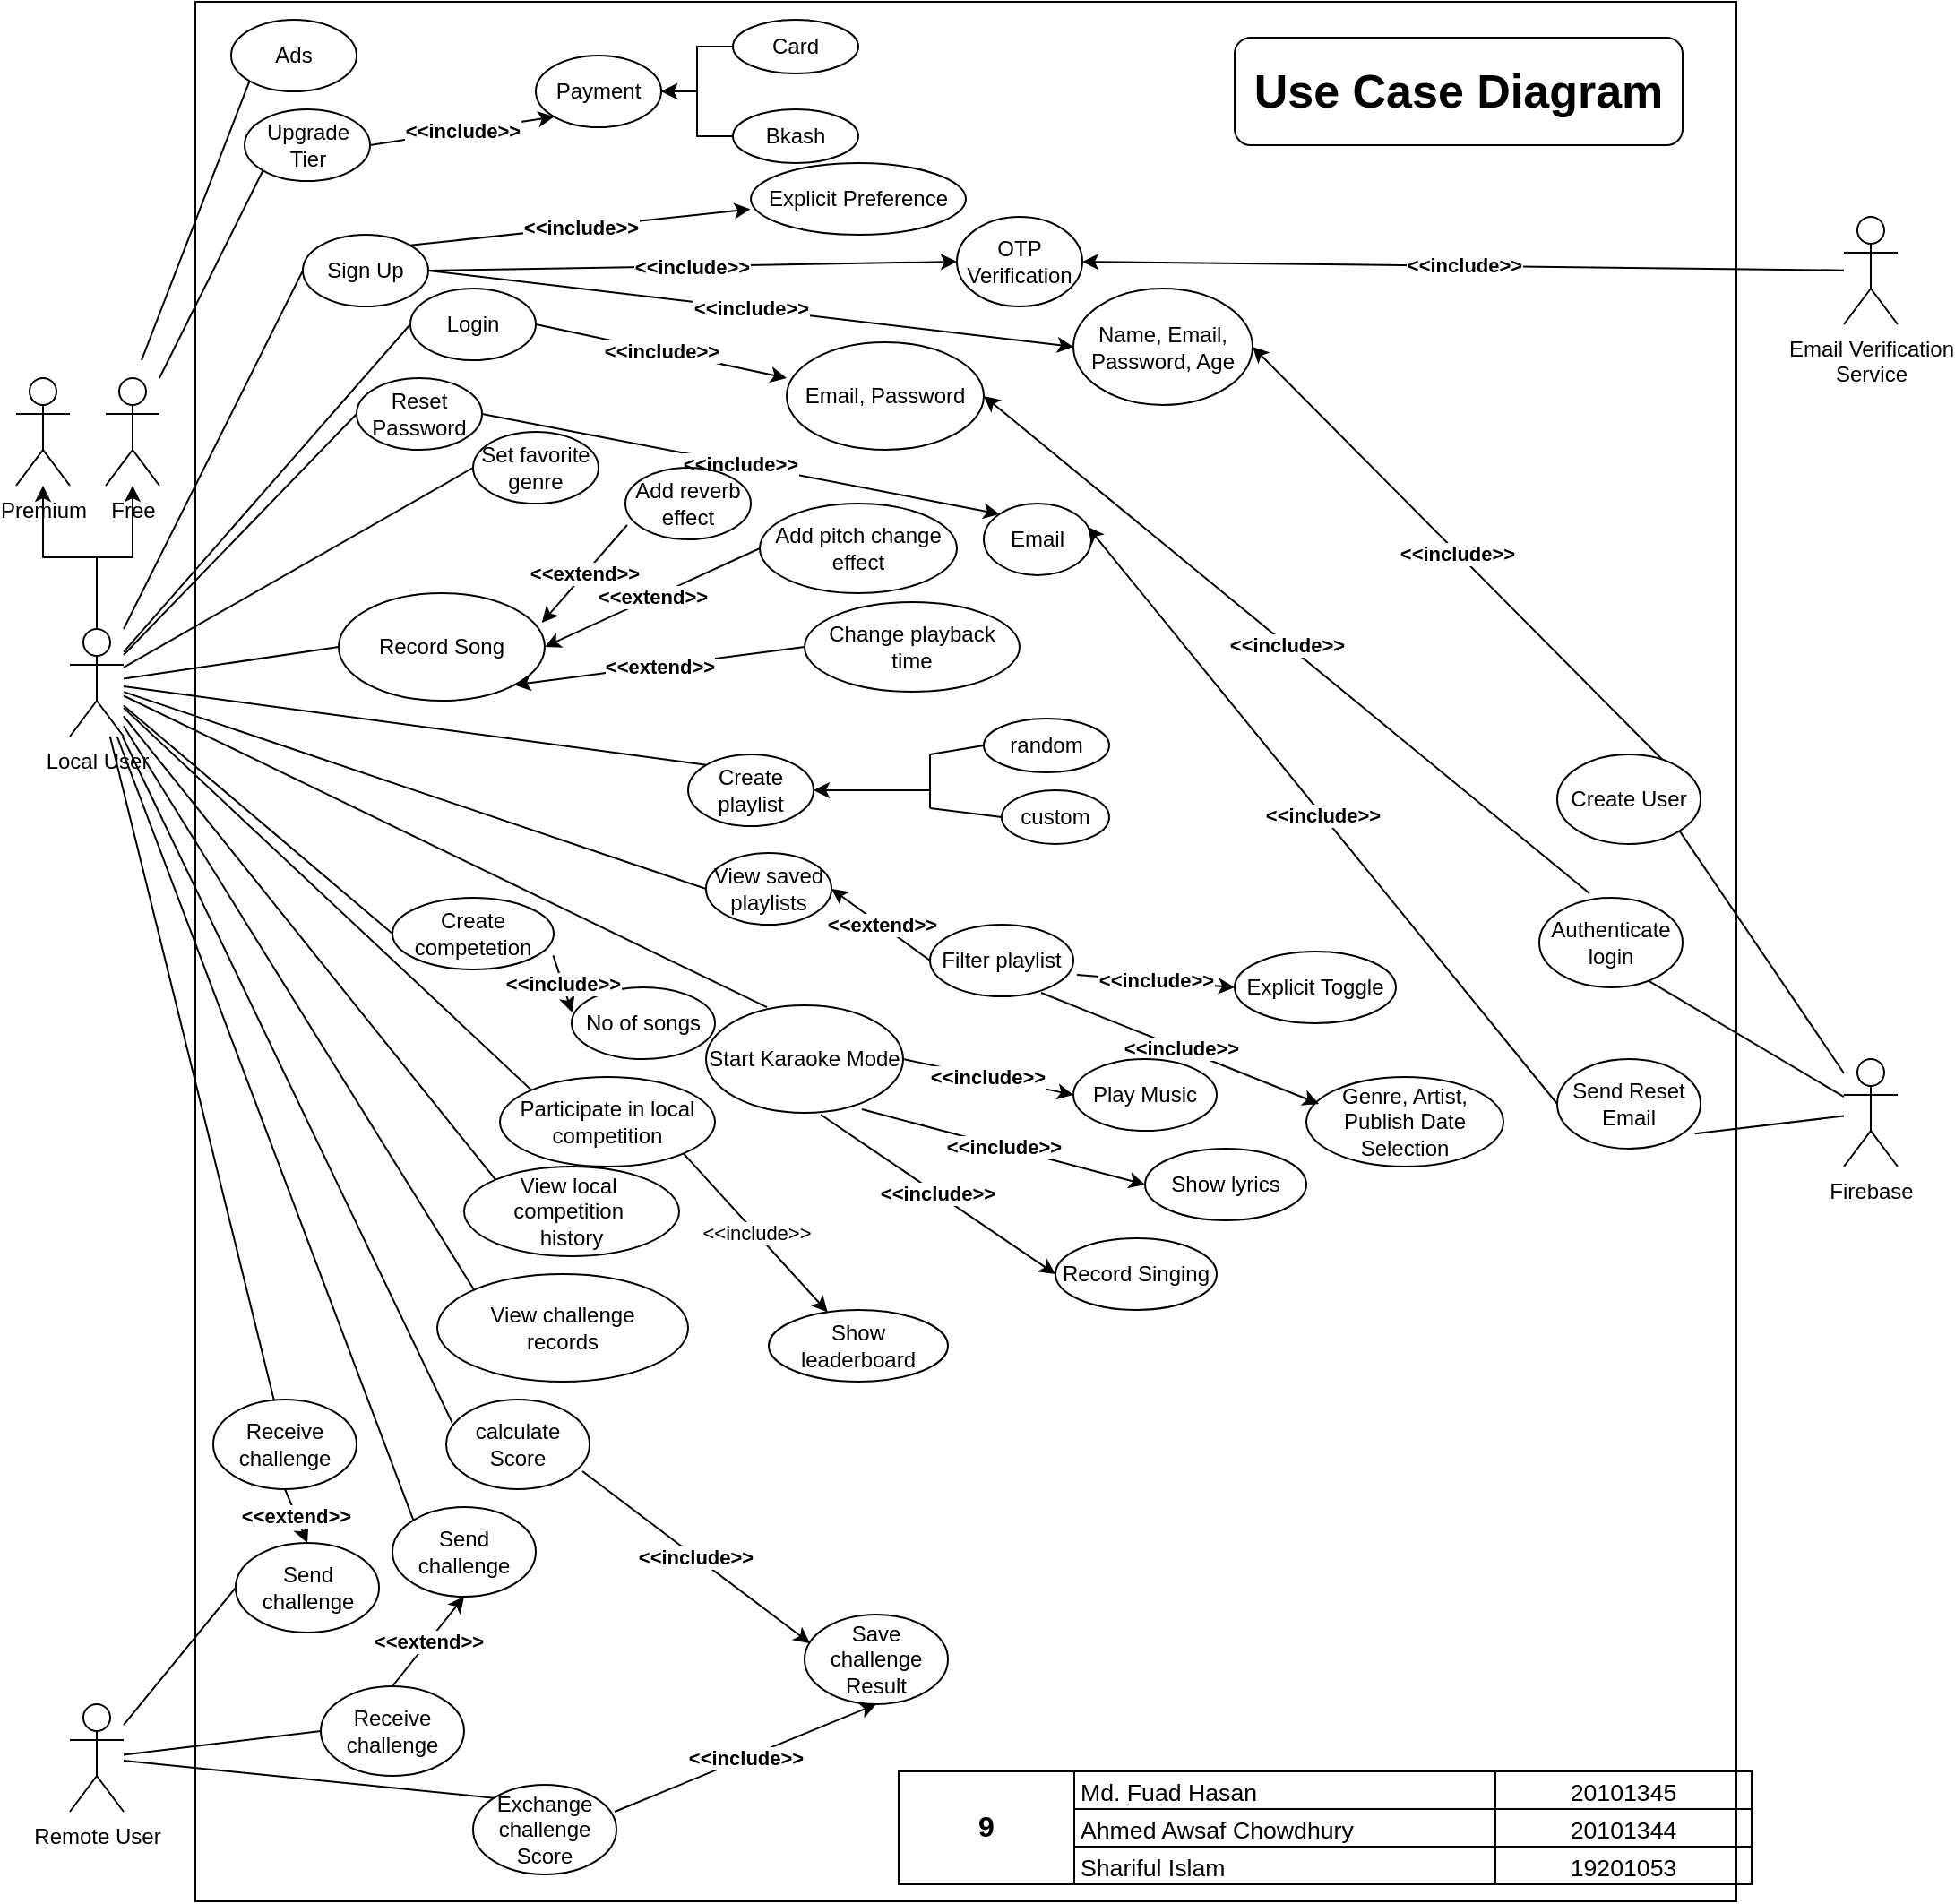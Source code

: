 <mxfile version="17.4.6" type="github">
  <diagram id="2ZfzH0S7zcMxqfZ5n5ro" name="Page-1">
    <mxGraphModel dx="946" dy="646" grid="1" gridSize="10" guides="1" tooltips="1" connect="1" arrows="1" fold="1" page="1" pageScale="1" pageWidth="1100" pageHeight="1100" math="0" shadow="0">
      <root>
        <mxCell id="0" />
        <mxCell id="1" parent="0" />
        <mxCell id="YbTaxgyRkn1RMPvg63sF-40" value="" style="rounded=0;whiteSpace=wrap;html=1;fillColor=none;" parent="1" vertex="1">
          <mxGeometry x="110" y="40" width="860" height="1060" as="geometry" />
        </mxCell>
        <mxCell id="YbTaxgyRkn1RMPvg63sF-171" value="" style="edgeStyle=orthogonalEdgeStyle;rounded=0;orthogonalLoop=1;jettySize=auto;html=1;fontSize=20;endArrow=classic;endFill=1;" parent="1" source="YbTaxgyRkn1RMPvg63sF-2" target="YbTaxgyRkn1RMPvg63sF-170" edge="1">
          <mxGeometry relative="1" as="geometry" />
        </mxCell>
        <mxCell id="YbTaxgyRkn1RMPvg63sF-174" value="" style="edgeStyle=orthogonalEdgeStyle;rounded=0;orthogonalLoop=1;jettySize=auto;html=1;fontSize=20;endArrow=classic;endFill=1;" parent="1" source="YbTaxgyRkn1RMPvg63sF-2" target="YbTaxgyRkn1RMPvg63sF-173" edge="1">
          <mxGeometry relative="1" as="geometry" />
        </mxCell>
        <mxCell id="YbTaxgyRkn1RMPvg63sF-2" value="Local User" style="shape=umlActor;verticalLabelPosition=bottom;verticalAlign=top;html=1;outlineConnect=0;fillColor=none;" parent="1" vertex="1">
          <mxGeometry x="40" y="390" width="30" height="60" as="geometry" />
        </mxCell>
        <mxCell id="YbTaxgyRkn1RMPvg63sF-6" value="Reset Password" style="ellipse;whiteSpace=wrap;html=1;fillColor=none;" parent="1" vertex="1">
          <mxGeometry x="200" y="250" width="70" height="40" as="geometry" />
        </mxCell>
        <mxCell id="YbTaxgyRkn1RMPvg63sF-7" value="Login" style="ellipse;whiteSpace=wrap;html=1;fillColor=none;" parent="1" vertex="1">
          <mxGeometry x="230" y="200" width="70" height="40" as="geometry" />
        </mxCell>
        <mxCell id="YbTaxgyRkn1RMPvg63sF-8" value="Sign Up" style="ellipse;whiteSpace=wrap;html=1;fillColor=none;" parent="1" vertex="1">
          <mxGeometry x="170" y="170" width="70" height="40" as="geometry" />
        </mxCell>
        <mxCell id="YbTaxgyRkn1RMPvg63sF-9" value="Name, Email, Password, Age" style="ellipse;whiteSpace=wrap;html=1;fillColor=none;" parent="1" vertex="1">
          <mxGeometry x="600" y="200" width="100" height="65" as="geometry" />
        </mxCell>
        <mxCell id="YbTaxgyRkn1RMPvg63sF-10" value="Email, Password" style="ellipse;whiteSpace=wrap;html=1;fillColor=none;" parent="1" vertex="1">
          <mxGeometry x="440" y="230" width="110" height="60" as="geometry" />
        </mxCell>
        <object label="&amp;lt;&amp;lt;include&amp;gt;&amp;gt;" id="YbTaxgyRkn1RMPvg63sF-28">
          <mxCell style="endArrow=classic;html=1;rounded=0;exitX=1;exitY=0.5;exitDx=0;exitDy=0;entryX=0;entryY=0.5;entryDx=0;entryDy=0;fontStyle=1" parent="1" source="YbTaxgyRkn1RMPvg63sF-8" target="YbTaxgyRkn1RMPvg63sF-9" edge="1">
            <mxGeometry width="50" height="50" relative="1" as="geometry">
              <mxPoint x="340" y="340" as="sourcePoint" />
              <mxPoint x="390" y="290" as="targetPoint" />
            </mxGeometry>
          </mxCell>
        </object>
        <mxCell id="YbTaxgyRkn1RMPvg63sF-37" value="&amp;lt;&amp;lt;include&amp;gt;&amp;gt;" style="endArrow=classic;html=1;rounded=0;exitX=1;exitY=0.5;exitDx=0;exitDy=0;fontStyle=1;entryX=0;entryY=0.333;entryDx=0;entryDy=0;entryPerimeter=0;" parent="1" source="YbTaxgyRkn1RMPvg63sF-7" target="YbTaxgyRkn1RMPvg63sF-10" edge="1">
          <mxGeometry width="50" height="50" relative="1" as="geometry">
            <mxPoint x="260" y="280" as="sourcePoint" />
            <mxPoint x="430" y="330" as="targetPoint" />
          </mxGeometry>
        </mxCell>
        <mxCell id="YbTaxgyRkn1RMPvg63sF-38" value="&amp;lt;&amp;lt;include&amp;gt;&amp;gt;" style="endArrow=classic;html=1;rounded=0;exitX=1;exitY=0.5;exitDx=0;exitDy=0;entryX=0;entryY=0;entryDx=0;entryDy=0;fontStyle=1" parent="1" source="YbTaxgyRkn1RMPvg63sF-6" target="YbTaxgyRkn1RMPvg63sF-58" edge="1">
          <mxGeometry width="50" height="50" relative="1" as="geometry">
            <mxPoint x="270" y="290" as="sourcePoint" />
            <mxPoint x="470" y="364" as="targetPoint" />
          </mxGeometry>
        </mxCell>
        <mxCell id="YbTaxgyRkn1RMPvg63sF-41" value="Explicit Preference" style="ellipse;whiteSpace=wrap;html=1;fillColor=none;" parent="1" vertex="1">
          <mxGeometry x="420" y="130" width="120" height="40" as="geometry" />
        </mxCell>
        <object label="&amp;lt;&amp;lt;include&amp;gt;&amp;gt;" id="YbTaxgyRkn1RMPvg63sF-42">
          <mxCell style="endArrow=classic;html=1;rounded=0;exitX=1;exitY=0;exitDx=0;exitDy=0;entryX=-0.002;entryY=0.644;entryDx=0;entryDy=0;fontStyle=1;entryPerimeter=0;" parent="1" source="YbTaxgyRkn1RMPvg63sF-8" target="YbTaxgyRkn1RMPvg63sF-41" edge="1">
            <mxGeometry width="50" height="50" relative="1" as="geometry">
              <mxPoint x="260.0" y="280.0" as="sourcePoint" />
              <mxPoint x="470.0" y="280.0" as="targetPoint" />
            </mxGeometry>
          </mxCell>
        </object>
        <mxCell id="YbTaxgyRkn1RMPvg63sF-43" value="Set favorite genre" style="ellipse;whiteSpace=wrap;html=1;fillColor=none;" parent="1" vertex="1">
          <mxGeometry x="265" y="280" width="70" height="40" as="geometry" />
        </mxCell>
        <mxCell id="YbTaxgyRkn1RMPvg63sF-46" value="" style="endArrow=none;html=1;rounded=0;entryX=0;entryY=0.5;entryDx=0;entryDy=0;" parent="1" source="YbTaxgyRkn1RMPvg63sF-2" target="YbTaxgyRkn1RMPvg63sF-43" edge="1">
          <mxGeometry width="50" height="50" relative="1" as="geometry">
            <mxPoint x="380" y="660" as="sourcePoint" />
            <mxPoint x="430" y="610" as="targetPoint" />
          </mxGeometry>
        </mxCell>
        <mxCell id="YbTaxgyRkn1RMPvg63sF-47" value="" style="endArrow=none;html=1;rounded=0;entryX=0;entryY=0.5;entryDx=0;entryDy=0;" parent="1" source="YbTaxgyRkn1RMPvg63sF-2" target="YbTaxgyRkn1RMPvg63sF-6" edge="1">
          <mxGeometry width="50" height="50" relative="1" as="geometry">
            <mxPoint x="110" y="348.947" as="sourcePoint" />
            <mxPoint x="190.0" y="450.0" as="targetPoint" />
          </mxGeometry>
        </mxCell>
        <mxCell id="YbTaxgyRkn1RMPvg63sF-48" value="" style="endArrow=none;html=1;rounded=0;entryX=0;entryY=0.5;entryDx=0;entryDy=0;" parent="1" source="YbTaxgyRkn1RMPvg63sF-2" target="YbTaxgyRkn1RMPvg63sF-8" edge="1">
          <mxGeometry width="50" height="50" relative="1" as="geometry">
            <mxPoint x="120" y="358.947" as="sourcePoint" />
            <mxPoint x="200.0" y="460.0" as="targetPoint" />
          </mxGeometry>
        </mxCell>
        <mxCell id="YbTaxgyRkn1RMPvg63sF-49" value="" style="endArrow=none;html=1;rounded=0;entryX=0;entryY=0.5;entryDx=0;entryDy=0;" parent="1" source="YbTaxgyRkn1RMPvg63sF-2" target="YbTaxgyRkn1RMPvg63sF-7" edge="1">
          <mxGeometry width="50" height="50" relative="1" as="geometry">
            <mxPoint x="130" y="368.947" as="sourcePoint" />
            <mxPoint x="210.0" y="470.0" as="targetPoint" />
          </mxGeometry>
        </mxCell>
        <mxCell id="YbTaxgyRkn1RMPvg63sF-50" value="View saved playlists" style="ellipse;whiteSpace=wrap;html=1;fillColor=none;" parent="1" vertex="1">
          <mxGeometry x="395" y="515" width="70" height="40" as="geometry" />
        </mxCell>
        <mxCell id="YbTaxgyRkn1RMPvg63sF-51" value="View local&amp;nbsp;&lt;br&gt;competition&amp;nbsp;&lt;br&gt;history" style="ellipse;whiteSpace=wrap;html=1;fillColor=none;" parent="1" vertex="1">
          <mxGeometry x="260" y="690" width="120" height="50" as="geometry" />
        </mxCell>
        <mxCell id="YbTaxgyRkn1RMPvg63sF-52" value="" style="endArrow=none;html=1;rounded=0;entryX=0;entryY=0.5;entryDx=0;entryDy=0;" parent="1" source="YbTaxgyRkn1RMPvg63sF-2" target="YbTaxgyRkn1RMPvg63sF-50" edge="1">
          <mxGeometry width="50" height="50" relative="1" as="geometry">
            <mxPoint x="110" y="337.5" as="sourcePoint" />
            <mxPoint x="255" y="410.0" as="targetPoint" />
          </mxGeometry>
        </mxCell>
        <mxCell id="YbTaxgyRkn1RMPvg63sF-53" value="" style="endArrow=none;html=1;rounded=0;entryX=0;entryY=0;entryDx=0;entryDy=0;" parent="1" source="YbTaxgyRkn1RMPvg63sF-2" target="YbTaxgyRkn1RMPvg63sF-51" edge="1">
          <mxGeometry width="50" height="50" relative="1" as="geometry">
            <mxPoint x="120" y="347.5" as="sourcePoint" />
            <mxPoint x="265" y="420.0" as="targetPoint" />
          </mxGeometry>
        </mxCell>
        <mxCell id="YbTaxgyRkn1RMPvg63sF-54" value="Create playlist" style="ellipse;whiteSpace=wrap;html=1;fillColor=none;" parent="1" vertex="1">
          <mxGeometry x="385" y="460" width="70" height="40" as="geometry" />
        </mxCell>
        <mxCell id="YbTaxgyRkn1RMPvg63sF-55" value="" style="endArrow=none;html=1;rounded=0;entryX=0;entryY=0;entryDx=0;entryDy=0;" parent="1" source="YbTaxgyRkn1RMPvg63sF-2" target="YbTaxgyRkn1RMPvg63sF-54" edge="1">
          <mxGeometry width="50" height="50" relative="1" as="geometry">
            <mxPoint x="380" y="660" as="sourcePoint" />
            <mxPoint x="430" y="610" as="targetPoint" />
          </mxGeometry>
        </mxCell>
        <mxCell id="YbTaxgyRkn1RMPvg63sF-56" value="Create competetion" style="ellipse;whiteSpace=wrap;html=1;fillColor=none;" parent="1" vertex="1">
          <mxGeometry x="220" y="540" width="90" height="40" as="geometry" />
        </mxCell>
        <mxCell id="YbTaxgyRkn1RMPvg63sF-57" value="" style="endArrow=none;html=1;rounded=0;entryX=0;entryY=0.5;entryDx=0;entryDy=0;" parent="1" source="YbTaxgyRkn1RMPvg63sF-2" target="YbTaxgyRkn1RMPvg63sF-56" edge="1">
          <mxGeometry width="50" height="50" relative="1" as="geometry">
            <mxPoint x="109.082" y="360.0" as="sourcePoint" />
            <mxPoint x="210.0" y="575.0" as="targetPoint" />
          </mxGeometry>
        </mxCell>
        <mxCell id="YbTaxgyRkn1RMPvg63sF-58" value="Email" style="ellipse;whiteSpace=wrap;html=1;fillColor=none;" parent="1" vertex="1">
          <mxGeometry x="550" y="320" width="60" height="40" as="geometry" />
        </mxCell>
        <mxCell id="YbTaxgyRkn1RMPvg63sF-59" value="OTP Verification" style="ellipse;whiteSpace=wrap;html=1;fillColor=none;" parent="1" vertex="1">
          <mxGeometry x="535" y="160" width="70" height="50" as="geometry" />
        </mxCell>
        <object label="&amp;lt;&amp;lt;include&amp;gt;&amp;gt;" id="YbTaxgyRkn1RMPvg63sF-60">
          <mxCell style="endArrow=classic;html=1;rounded=0;exitX=1;exitY=0.5;exitDx=0;exitDy=0;entryX=0;entryY=0.5;entryDx=0;entryDy=0;fontStyle=1" parent="1" source="YbTaxgyRkn1RMPvg63sF-8" target="YbTaxgyRkn1RMPvg63sF-59" edge="1">
            <mxGeometry width="50" height="50" relative="1" as="geometry">
              <mxPoint x="210" y="250.0" as="sourcePoint" />
              <mxPoint x="360.0" y="297.5" as="targetPoint" />
            </mxGeometry>
          </mxCell>
        </object>
        <mxCell id="YbTaxgyRkn1RMPvg63sF-62" value="Email Verification&lt;br&gt;Service" style="shape=umlActor;verticalLabelPosition=bottom;verticalAlign=top;html=1;outlineConnect=0;fillColor=none;" parent="1" vertex="1">
          <mxGeometry x="1030" y="160" width="30" height="60" as="geometry" />
        </mxCell>
        <object label="&amp;lt;&amp;lt;include&amp;gt;&amp;gt;" id="YbTaxgyRkn1RMPvg63sF-65">
          <mxCell style="endArrow=classic;html=1;rounded=0;entryX=1;entryY=0.5;entryDx=0;entryDy=0;fontStyle=1" parent="1" source="YbTaxgyRkn1RMPvg63sF-62" target="YbTaxgyRkn1RMPvg63sF-59" edge="1">
            <mxGeometry width="50" height="50" relative="1" as="geometry">
              <mxPoint x="510" y="135.0" as="sourcePoint" />
              <mxPoint x="660.0" y="182.5" as="targetPoint" />
            </mxGeometry>
          </mxCell>
        </object>
        <mxCell id="YbTaxgyRkn1RMPvg63sF-70" value="Remote User" style="shape=umlActor;verticalLabelPosition=bottom;verticalAlign=top;html=1;outlineConnect=0;fillColor=none;" parent="1" vertex="1">
          <mxGeometry x="40" y="990" width="30" height="60" as="geometry" />
        </mxCell>
        <mxCell id="YbTaxgyRkn1RMPvg63sF-71" value="random" style="ellipse;whiteSpace=wrap;html=1;fillColor=none;" parent="1" vertex="1">
          <mxGeometry x="550" y="440" width="70" height="30" as="geometry" />
        </mxCell>
        <mxCell id="YbTaxgyRkn1RMPvg63sF-73" value="No of songs" style="ellipse;whiteSpace=wrap;html=1;fillColor=none;" parent="1" vertex="1">
          <mxGeometry x="320" y="590" width="80" height="40" as="geometry" />
        </mxCell>
        <mxCell id="YbTaxgyRkn1RMPvg63sF-74" value="&amp;lt;&amp;lt;include&amp;gt;&amp;gt;" style="endArrow=classic;html=1;rounded=0;exitX=0.997;exitY=0.804;exitDx=0;exitDy=0;entryX=0.003;entryY=0.35;entryDx=0;entryDy=0;fontStyle=1;exitPerimeter=0;entryPerimeter=0;" parent="1" source="YbTaxgyRkn1RMPvg63sF-56" target="YbTaxgyRkn1RMPvg63sF-73" edge="1">
          <mxGeometry width="50" height="50" relative="1" as="geometry">
            <mxPoint x="274.711" y="540.002" as="sourcePoint" />
            <mxPoint x="375.28" y="565.68" as="targetPoint" />
          </mxGeometry>
        </mxCell>
        <mxCell id="YbTaxgyRkn1RMPvg63sF-75" value="Filter playlist" style="ellipse;whiteSpace=wrap;html=1;fillColor=none;" parent="1" vertex="1">
          <mxGeometry x="520" y="555" width="80" height="40" as="geometry" />
        </mxCell>
        <mxCell id="YbTaxgyRkn1RMPvg63sF-76" value="&amp;lt;&amp;lt;extend&amp;gt;&amp;gt;" style="endArrow=classic;html=1;rounded=0;exitX=0;exitY=0.5;exitDx=0;exitDy=0;entryX=1;entryY=0.5;entryDx=0;entryDy=0;fontStyle=1" parent="1" source="YbTaxgyRkn1RMPvg63sF-75" target="YbTaxgyRkn1RMPvg63sF-50" edge="1">
          <mxGeometry width="50" height="50" relative="1" as="geometry">
            <mxPoint x="390.001" y="444.322" as="sourcePoint" />
            <mxPoint x="490.57" y="470.0" as="targetPoint" />
          </mxGeometry>
        </mxCell>
        <mxCell id="YbTaxgyRkn1RMPvg63sF-77" value="Send challenge" style="ellipse;whiteSpace=wrap;html=1;fillColor=none;" parent="1" vertex="1">
          <mxGeometry x="132.5" y="900" width="80" height="50" as="geometry" />
        </mxCell>
        <mxCell id="YbTaxgyRkn1RMPvg63sF-78" value="Receive challenge" style="ellipse;whiteSpace=wrap;html=1;fillColor=none;" parent="1" vertex="1">
          <mxGeometry x="180" y="980" width="80" height="50" as="geometry" />
        </mxCell>
        <mxCell id="YbTaxgyRkn1RMPvg63sF-79" value="Receive challenge" style="ellipse;whiteSpace=wrap;html=1;fillColor=none;" parent="1" vertex="1">
          <mxGeometry x="120" y="820" width="80" height="50" as="geometry" />
        </mxCell>
        <mxCell id="YbTaxgyRkn1RMPvg63sF-80" value="Send challenge" style="ellipse;whiteSpace=wrap;html=1;fillColor=none;" parent="1" vertex="1">
          <mxGeometry x="220" y="880" width="80" height="50" as="geometry" />
        </mxCell>
        <mxCell id="YbTaxgyRkn1RMPvg63sF-82" value="" style="endArrow=none;html=1;rounded=0;entryX=0;entryY=0;entryDx=0;entryDy=0;" parent="1" source="YbTaxgyRkn1RMPvg63sF-2" target="YbTaxgyRkn1RMPvg63sF-80" edge="1">
          <mxGeometry width="50" height="50" relative="1" as="geometry">
            <mxPoint x="40" y="429.997" as="sourcePoint" />
            <mxPoint x="205" y="640.83" as="targetPoint" />
          </mxGeometry>
        </mxCell>
        <mxCell id="YbTaxgyRkn1RMPvg63sF-83" value="" style="endArrow=none;html=1;rounded=0;" parent="1" source="YbTaxgyRkn1RMPvg63sF-2" target="YbTaxgyRkn1RMPvg63sF-79" edge="1">
          <mxGeometry width="50" height="50" relative="1" as="geometry">
            <mxPoint x="90" y="399.167" as="sourcePoint" />
            <mxPoint x="255" y="610" as="targetPoint" />
          </mxGeometry>
        </mxCell>
        <mxCell id="YbTaxgyRkn1RMPvg63sF-84" value="" style="endArrow=none;html=1;rounded=0;entryX=0;entryY=0.5;entryDx=0;entryDy=0;" parent="1" source="YbTaxgyRkn1RMPvg63sF-70" target="YbTaxgyRkn1RMPvg63sF-78" edge="1">
          <mxGeometry width="50" height="50" relative="1" as="geometry">
            <mxPoint x="100" y="289.167" as="sourcePoint" />
            <mxPoint x="265" y="500" as="targetPoint" />
          </mxGeometry>
        </mxCell>
        <mxCell id="YbTaxgyRkn1RMPvg63sF-85" value="" style="endArrow=none;html=1;rounded=0;entryX=0;entryY=0.5;entryDx=0;entryDy=0;" parent="1" source="YbTaxgyRkn1RMPvg63sF-70" target="YbTaxgyRkn1RMPvg63sF-77" edge="1">
          <mxGeometry width="50" height="50" relative="1" as="geometry">
            <mxPoint x="80" y="669.318" as="sourcePoint" />
            <mxPoint x="175" y="665" as="targetPoint" />
          </mxGeometry>
        </mxCell>
        <mxCell id="YbTaxgyRkn1RMPvg63sF-88" value="Firebase" style="shape=umlActor;verticalLabelPosition=bottom;verticalAlign=top;html=1;outlineConnect=0;fillColor=none;" parent="1" vertex="1">
          <mxGeometry x="1030" y="630" width="30" height="60" as="geometry" />
        </mxCell>
        <mxCell id="YbTaxgyRkn1RMPvg63sF-91" value="calculate Score" style="ellipse;whiteSpace=wrap;html=1;fillColor=none;" parent="1" vertex="1">
          <mxGeometry x="250" y="820" width="80" height="50" as="geometry" />
        </mxCell>
        <mxCell id="YbTaxgyRkn1RMPvg63sF-93" value="" style="endArrow=none;html=1;rounded=0;exitX=0.041;exitY=0.255;exitDx=0;exitDy=0;exitPerimeter=0;" parent="1" source="YbTaxgyRkn1RMPvg63sF-91" target="YbTaxgyRkn1RMPvg63sF-2" edge="1">
          <mxGeometry width="50" height="50" relative="1" as="geometry">
            <mxPoint x="390" y="710" as="sourcePoint" />
            <mxPoint x="440" y="660" as="targetPoint" />
          </mxGeometry>
        </mxCell>
        <mxCell id="YbTaxgyRkn1RMPvg63sF-94" value="Exchange challenge Score" style="ellipse;whiteSpace=wrap;html=1;fillColor=none;" parent="1" vertex="1">
          <mxGeometry x="265" y="1035" width="80" height="50" as="geometry" />
        </mxCell>
        <mxCell id="YbTaxgyRkn1RMPvg63sF-95" value="" style="endArrow=none;html=1;rounded=0;entryX=0;entryY=0;entryDx=0;entryDy=0;" parent="1" source="YbTaxgyRkn1RMPvg63sF-70" target="YbTaxgyRkn1RMPvg63sF-94" edge="1">
          <mxGeometry width="50" height="50" relative="1" as="geometry">
            <mxPoint x="80" y="679.667" as="sourcePoint" />
            <mxPoint x="290.0" y="815" as="targetPoint" />
          </mxGeometry>
        </mxCell>
        <mxCell id="YbTaxgyRkn1RMPvg63sF-96" value="Authenticate login" style="ellipse;whiteSpace=wrap;html=1;fillColor=none;" parent="1" vertex="1">
          <mxGeometry x="860" y="540" width="80" height="50" as="geometry" />
        </mxCell>
        <mxCell id="YbTaxgyRkn1RMPvg63sF-97" value="&amp;lt;&amp;lt;include&amp;gt;&amp;gt;" style="endArrow=classic;html=1;rounded=0;entryX=1;entryY=0.5;entryDx=0;entryDy=0;exitX=0.35;exitY=-0.051;exitDx=0;exitDy=0;exitPerimeter=0;fontStyle=1;endFill=1;" parent="1" source="YbTaxgyRkn1RMPvg63sF-96" target="YbTaxgyRkn1RMPvg63sF-10" edge="1">
          <mxGeometry width="50" height="50" relative="1" as="geometry">
            <mxPoint x="390" y="710" as="sourcePoint" />
            <mxPoint x="440" y="660" as="targetPoint" />
          </mxGeometry>
        </mxCell>
        <mxCell id="YbTaxgyRkn1RMPvg63sF-98" value="" style="endArrow=none;html=1;rounded=0;entryX=0.762;entryY=0.926;entryDx=0;entryDy=0;entryPerimeter=0;" parent="1" source="YbTaxgyRkn1RMPvg63sF-88" target="YbTaxgyRkn1RMPvg63sF-96" edge="1">
          <mxGeometry width="50" height="50" relative="1" as="geometry">
            <mxPoint x="390" y="590" as="sourcePoint" />
            <mxPoint x="440" y="540" as="targetPoint" />
          </mxGeometry>
        </mxCell>
        <mxCell id="YbTaxgyRkn1RMPvg63sF-99" value="Create User" style="ellipse;whiteSpace=wrap;html=1;fillColor=none;" parent="1" vertex="1">
          <mxGeometry x="870" y="460" width="80" height="50" as="geometry" />
        </mxCell>
        <mxCell id="YbTaxgyRkn1RMPvg63sF-100" value="" style="endArrow=none;html=1;rounded=0;entryX=1;entryY=1;entryDx=0;entryDy=0;" parent="1" source="YbTaxgyRkn1RMPvg63sF-88" target="YbTaxgyRkn1RMPvg63sF-99" edge="1">
          <mxGeometry width="50" height="50" relative="1" as="geometry">
            <mxPoint x="390" y="590" as="sourcePoint" />
            <mxPoint x="440" y="540" as="targetPoint" />
          </mxGeometry>
        </mxCell>
        <mxCell id="YbTaxgyRkn1RMPvg63sF-101" value="&amp;lt;&amp;lt;include&amp;gt;&amp;gt;" style="endArrow=classic;html=1;rounded=0;exitX=0.732;exitY=0.055;exitDx=0;exitDy=0;entryX=1;entryY=0.5;entryDx=0;entryDy=0;exitPerimeter=0;fontStyle=1" parent="1" source="YbTaxgyRkn1RMPvg63sF-99" target="YbTaxgyRkn1RMPvg63sF-9" edge="1">
          <mxGeometry width="50" height="50" relative="1" as="geometry">
            <mxPoint x="390" y="710" as="sourcePoint" />
            <mxPoint x="440" y="660" as="targetPoint" />
          </mxGeometry>
        </mxCell>
        <mxCell id="YbTaxgyRkn1RMPvg63sF-102" value="Send Reset Email" style="ellipse;whiteSpace=wrap;html=1;fillColor=none;" parent="1" vertex="1">
          <mxGeometry x="870" y="630" width="80" height="50" as="geometry" />
        </mxCell>
        <mxCell id="YbTaxgyRkn1RMPvg63sF-103" value="" style="endArrow=none;html=1;rounded=0;entryX=0.96;entryY=0.832;entryDx=0;entryDy=0;entryPerimeter=0;" parent="1" source="YbTaxgyRkn1RMPvg63sF-88" target="YbTaxgyRkn1RMPvg63sF-102" edge="1">
          <mxGeometry width="50" height="50" relative="1" as="geometry">
            <mxPoint x="390" y="590" as="sourcePoint" />
            <mxPoint x="440" y="540" as="targetPoint" />
          </mxGeometry>
        </mxCell>
        <mxCell id="YbTaxgyRkn1RMPvg63sF-104" value="&amp;lt;&amp;lt;include&amp;gt;&amp;gt;" style="endArrow=classic;html=1;rounded=0;entryX=0.967;entryY=0.325;entryDx=0;entryDy=0;exitX=0;exitY=0.5;exitDx=0;exitDy=0;fontStyle=1;endFill=1;entryPerimeter=0;" parent="1" source="YbTaxgyRkn1RMPvg63sF-102" target="YbTaxgyRkn1RMPvg63sF-58" edge="1">
          <mxGeometry width="50" height="50" relative="1" as="geometry">
            <mxPoint x="898" y="547.45" as="sourcePoint" />
            <mxPoint x="520" y="370" as="targetPoint" />
          </mxGeometry>
        </mxCell>
        <mxCell id="YbTaxgyRkn1RMPvg63sF-106" value="Save challenge Result" style="ellipse;whiteSpace=wrap;html=1;fillColor=none;" parent="1" vertex="1">
          <mxGeometry x="450" y="940" width="80" height="50" as="geometry" />
        </mxCell>
        <mxCell id="YbTaxgyRkn1RMPvg63sF-113" value="&amp;lt;&amp;lt;include&amp;gt;&amp;gt;" style="endArrow=classic;html=1;rounded=0;exitX=0.95;exitY=0.8;exitDx=0;exitDy=0;entryX=0.038;entryY=0.32;entryDx=0;entryDy=0;fontStyle=1;exitPerimeter=0;entryPerimeter=0;" parent="1" source="YbTaxgyRkn1RMPvg63sF-91" target="YbTaxgyRkn1RMPvg63sF-106" edge="1">
          <mxGeometry width="50" height="50" relative="1" as="geometry">
            <mxPoint x="290" y="741.16" as="sourcePoint" />
            <mxPoint x="470.66" y="880" as="targetPoint" />
          </mxGeometry>
        </mxCell>
        <mxCell id="YbTaxgyRkn1RMPvg63sF-116" value="&amp;lt;&amp;lt;include&amp;gt;&amp;gt;" style="endArrow=classic;html=1;rounded=0;exitX=0.988;exitY=0.3;exitDx=0;exitDy=0;entryX=0.5;entryY=1;entryDx=0;entryDy=0;fontStyle=1;exitPerimeter=0;" parent="1" source="YbTaxgyRkn1RMPvg63sF-94" target="YbTaxgyRkn1RMPvg63sF-106" edge="1">
          <mxGeometry width="50" height="50" relative="1" as="geometry">
            <mxPoint x="427.96" y="777" as="sourcePoint" />
            <mxPoint x="460.0" y="813" as="targetPoint" />
          </mxGeometry>
        </mxCell>
        <mxCell id="YbTaxgyRkn1RMPvg63sF-117" value="&amp;lt;&amp;lt;extend&amp;gt;&amp;gt;" style="endArrow=classic;html=1;rounded=0;exitX=0.5;exitY=0;exitDx=0;exitDy=0;entryX=0.5;entryY=1;entryDx=0;entryDy=0;fontStyle=1" parent="1" source="YbTaxgyRkn1RMPvg63sF-78" target="YbTaxgyRkn1RMPvg63sF-80" edge="1">
          <mxGeometry width="50" height="50" relative="1" as="geometry">
            <mxPoint x="490" y="780" as="sourcePoint" />
            <mxPoint x="400" y="750" as="targetPoint" />
          </mxGeometry>
        </mxCell>
        <mxCell id="YbTaxgyRkn1RMPvg63sF-118" value="&amp;lt;&amp;lt;extend&amp;gt;&amp;gt;" style="endArrow=classic;html=1;rounded=0;exitX=0.5;exitY=1;exitDx=0;exitDy=0;entryX=0.5;entryY=0;entryDx=0;entryDy=0;fontStyle=1" parent="1" source="YbTaxgyRkn1RMPvg63sF-79" target="YbTaxgyRkn1RMPvg63sF-77" edge="1">
          <mxGeometry width="50" height="50" relative="1" as="geometry">
            <mxPoint x="325" y="680" as="sourcePoint" />
            <mxPoint x="310" y="620" as="targetPoint" />
          </mxGeometry>
        </mxCell>
        <mxCell id="YbTaxgyRkn1RMPvg63sF-119" value="Genre, Artist, Publish Date Selection" style="ellipse;whiteSpace=wrap;html=1;fillColor=none;" parent="1" vertex="1">
          <mxGeometry x="730" y="640" width="110" height="50" as="geometry" />
        </mxCell>
        <mxCell id="YbTaxgyRkn1RMPvg63sF-120" value="&amp;lt;&amp;lt;include&amp;gt;&amp;gt;" style="endArrow=classic;html=1;rounded=0;entryX=0.064;entryY=0.3;entryDx=0;entryDy=0;exitX=0.775;exitY=0.95;exitDx=0;exitDy=0;fontStyle=1;endFill=1;entryPerimeter=0;exitPerimeter=0;" parent="1" source="YbTaxgyRkn1RMPvg63sF-75" target="YbTaxgyRkn1RMPvg63sF-119" edge="1">
          <mxGeometry width="50" height="50" relative="1" as="geometry">
            <mxPoint x="880" y="665" as="sourcePoint" />
            <mxPoint x="548.02" y="443" as="targetPoint" />
          </mxGeometry>
        </mxCell>
        <mxCell id="YbTaxgyRkn1RMPvg63sF-123" value="Record Song" style="ellipse;whiteSpace=wrap;html=1;fillColor=none;" parent="1" vertex="1">
          <mxGeometry x="190" y="370" width="115" height="60" as="geometry" />
        </mxCell>
        <mxCell id="YbTaxgyRkn1RMPvg63sF-124" value="" style="endArrow=none;html=1;rounded=0;entryX=0;entryY=0.5;entryDx=0;entryDy=0;" parent="1" source="YbTaxgyRkn1RMPvg63sF-2" target="YbTaxgyRkn1RMPvg63sF-123" edge="1">
          <mxGeometry width="50" height="50" relative="1" as="geometry">
            <mxPoint x="80" y="421.429" as="sourcePoint" />
            <mxPoint x="275" y="310" as="targetPoint" />
          </mxGeometry>
        </mxCell>
        <mxCell id="YbTaxgyRkn1RMPvg63sF-127" value="Add reverb effect" style="ellipse;whiteSpace=wrap;html=1;fillColor=none;" parent="1" vertex="1">
          <mxGeometry x="350" y="300" width="70" height="40" as="geometry" />
        </mxCell>
        <mxCell id="YbTaxgyRkn1RMPvg63sF-128" value="Add pitch change effect" style="ellipse;whiteSpace=wrap;html=1;fillColor=none;" parent="1" vertex="1">
          <mxGeometry x="425" y="320" width="110" height="50" as="geometry" />
        </mxCell>
        <mxCell id="YbTaxgyRkn1RMPvg63sF-129" value="Change playback time" style="ellipse;whiteSpace=wrap;html=1;fillColor=none;" parent="1" vertex="1">
          <mxGeometry x="450" y="375" width="120" height="50" as="geometry" />
        </mxCell>
        <mxCell id="YbTaxgyRkn1RMPvg63sF-131" value="&amp;lt;&amp;lt;extend&amp;gt;&amp;gt;" style="endArrow=classic;html=1;rounded=0;exitX=0.014;exitY=0.8;exitDx=0;exitDy=0;entryX=0.986;entryY=0.275;entryDx=0;entryDy=0;fontStyle=1;exitPerimeter=0;entryPerimeter=0;" parent="1" source="YbTaxgyRkn1RMPvg63sF-127" target="YbTaxgyRkn1RMPvg63sF-123" edge="1">
          <mxGeometry width="50" height="50" relative="1" as="geometry">
            <mxPoint x="410" y="410" as="sourcePoint" />
            <mxPoint x="320" y="380" as="targetPoint" />
          </mxGeometry>
        </mxCell>
        <mxCell id="YbTaxgyRkn1RMPvg63sF-132" value="&amp;lt;&amp;lt;extend&amp;gt;&amp;gt;" style="endArrow=classic;html=1;rounded=0;exitX=0;exitY=0.5;exitDx=0;exitDy=0;entryX=1;entryY=0.5;entryDx=0;entryDy=0;fontStyle=1" parent="1" source="YbTaxgyRkn1RMPvg63sF-128" target="YbTaxgyRkn1RMPvg63sF-123" edge="1">
          <mxGeometry width="50" height="50" relative="1" as="geometry">
            <mxPoint x="420" y="420" as="sourcePoint" />
            <mxPoint x="330" y="390" as="targetPoint" />
          </mxGeometry>
        </mxCell>
        <mxCell id="YbTaxgyRkn1RMPvg63sF-133" value="&amp;lt;&amp;lt;extend&amp;gt;&amp;gt;" style="endArrow=classic;html=1;rounded=0;exitX=0;exitY=0.5;exitDx=0;exitDy=0;entryX=1;entryY=1;entryDx=0;entryDy=0;fontStyle=1" parent="1" source="YbTaxgyRkn1RMPvg63sF-129" target="YbTaxgyRkn1RMPvg63sF-123" edge="1">
          <mxGeometry width="50" height="50" relative="1" as="geometry">
            <mxPoint x="430" y="430" as="sourcePoint" />
            <mxPoint x="340" y="400" as="targetPoint" />
          </mxGeometry>
        </mxCell>
        <mxCell id="YbTaxgyRkn1RMPvg63sF-134" value="Start Karaoke Mode" style="ellipse;whiteSpace=wrap;html=1;fillColor=none;" parent="1" vertex="1">
          <mxGeometry x="395" y="600" width="110" height="60" as="geometry" />
        </mxCell>
        <mxCell id="YbTaxgyRkn1RMPvg63sF-135" value="" style="endArrow=none;html=1;rounded=0;entryX=0.309;entryY=0.017;entryDx=0;entryDy=0;entryPerimeter=0;" parent="1" source="YbTaxgyRkn1RMPvg63sF-2" target="YbTaxgyRkn1RMPvg63sF-134" edge="1">
          <mxGeometry width="50" height="50" relative="1" as="geometry">
            <mxPoint x="80" y="443.125" as="sourcePoint" />
            <mxPoint x="225" y="570" as="targetPoint" />
          </mxGeometry>
        </mxCell>
        <mxCell id="YbTaxgyRkn1RMPvg63sF-137" value="Play Music" style="ellipse;whiteSpace=wrap;html=1;fillColor=none;" parent="1" vertex="1">
          <mxGeometry x="600" y="630" width="80" height="40" as="geometry" />
        </mxCell>
        <mxCell id="YbTaxgyRkn1RMPvg63sF-138" value="Show lyrics" style="ellipse;whiteSpace=wrap;html=1;fillColor=none;" parent="1" vertex="1">
          <mxGeometry x="640" y="680" width="90" height="40" as="geometry" />
        </mxCell>
        <mxCell id="YbTaxgyRkn1RMPvg63sF-139" value="&amp;lt;&amp;lt;include&amp;gt;&amp;gt;" style="endArrow=classic;html=1;rounded=0;exitX=1;exitY=0.5;exitDx=0;exitDy=0;entryX=0;entryY=0.5;entryDx=0;entryDy=0;fontStyle=1;" parent="1" source="YbTaxgyRkn1RMPvg63sF-134" target="YbTaxgyRkn1RMPvg63sF-137" edge="1">
          <mxGeometry width="50" height="50" relative="1" as="geometry">
            <mxPoint x="314.73" y="582.16" as="sourcePoint" />
            <mxPoint x="415.39" y="741" as="targetPoint" />
          </mxGeometry>
        </mxCell>
        <mxCell id="YbTaxgyRkn1RMPvg63sF-140" value="&amp;lt;&amp;lt;include&amp;gt;&amp;gt;" style="endArrow=classic;html=1;rounded=0;exitX=0.791;exitY=0.967;exitDx=0;exitDy=0;entryX=0;entryY=0.5;entryDx=0;entryDy=0;fontStyle=1;exitPerimeter=0;" parent="1" source="YbTaxgyRkn1RMPvg63sF-134" target="YbTaxgyRkn1RMPvg63sF-138" edge="1">
          <mxGeometry width="50" height="50" relative="1" as="geometry">
            <mxPoint x="324.73" y="592.16" as="sourcePoint" />
            <mxPoint x="425.39" y="751" as="targetPoint" />
          </mxGeometry>
        </mxCell>
        <mxCell id="YbTaxgyRkn1RMPvg63sF-141" value="Record Singing" style="ellipse;whiteSpace=wrap;html=1;fillColor=none;" parent="1" vertex="1">
          <mxGeometry x="590" y="730" width="90" height="40" as="geometry" />
        </mxCell>
        <mxCell id="YbTaxgyRkn1RMPvg63sF-142" value="&amp;lt;&amp;lt;include&amp;gt;&amp;gt;" style="endArrow=classic;html=1;rounded=0;exitX=0.582;exitY=1.017;exitDx=0;exitDy=0;entryX=0;entryY=0.5;entryDx=0;entryDy=0;fontStyle=1;exitPerimeter=0;" parent="1" source="YbTaxgyRkn1RMPvg63sF-134" target="YbTaxgyRkn1RMPvg63sF-141" edge="1">
          <mxGeometry width="50" height="50" relative="1" as="geometry">
            <mxPoint x="492.01" y="668.02" as="sourcePoint" />
            <mxPoint x="650" y="710" as="targetPoint" />
          </mxGeometry>
        </mxCell>
        <mxCell id="YbTaxgyRkn1RMPvg63sF-143" value="Explicit Toggle" style="ellipse;whiteSpace=wrap;html=1;fillColor=none;" parent="1" vertex="1">
          <mxGeometry x="690" y="570" width="90" height="40" as="geometry" />
        </mxCell>
        <mxCell id="YbTaxgyRkn1RMPvg63sF-144" value="&amp;lt;&amp;lt;include&amp;gt;&amp;gt;" style="endArrow=classic;html=1;rounded=0;entryX=0;entryY=0.5;entryDx=0;entryDy=0;exitX=1.025;exitY=0.7;exitDx=0;exitDy=0;fontStyle=1;endFill=1;exitPerimeter=0;" parent="1" source="YbTaxgyRkn1RMPvg63sF-75" target="YbTaxgyRkn1RMPvg63sF-143" edge="1">
          <mxGeometry width="50" height="50" relative="1" as="geometry">
            <mxPoint x="632" y="603" as="sourcePoint" />
            <mxPoint x="737.04" y="651" as="targetPoint" />
          </mxGeometry>
        </mxCell>
        <mxCell id="YbTaxgyRkn1RMPvg63sF-146" value="&lt;table dir=&quot;ltr&quot; style=&quot;table-layout: fixed ; font-size: 10pt ; font-family: &amp;quot;arial&amp;quot; ; width: 0px ; border-collapse: collapse ; border: none&quot; cellspacing=&quot;0&quot; cellpadding=&quot;0&quot; border=&quot;1&quot;&gt;&lt;colgroup&gt;&lt;col width=&quot;98&quot;&gt;&lt;col width=&quot;235&quot;&gt;&lt;col width=&quot;143&quot;&gt;&lt;/colgroup&gt;&lt;tbody&gt;&lt;tr style=&quot;height: 21px&quot;&gt;&lt;td style=&quot;border-color: rgb(0, 0, 0); border-style: solid; border-width: 1px; overflow: hidden; padding: 0px 3px; vertical-align: middle; font-size: 12pt; font-weight: bold; overflow-wrap: break-word; text-align: center;&quot; rowspan=&quot;3&quot; colspan=&quot;1&quot;&gt;&lt;span&gt;&lt;div style=&quot;max-height: 63px&quot;&gt;9&lt;/div&gt;&lt;/span&gt;&lt;/td&gt;&lt;td style=&quot;border-top: 1px solid rgb(0, 0, 0); border-right: 1px solid rgb(0, 0, 0); border-bottom: 1px solid rgb(0, 0, 0); overflow: hidden; padding: 0px 3px; vertical-align: bottom; overflow-wrap: break-word;&quot;&gt;Md. Fuad Hasan&lt;/td&gt;&lt;td style=&quot;border-top: 1px solid rgb(0, 0, 0); border-right: 1px solid rgb(0, 0, 0); border-bottom: 1px solid rgb(0, 0, 0); overflow: hidden; padding: 0px 3px; vertical-align: bottom; overflow-wrap: break-word; text-align: center;&quot;&gt;20101345&lt;/td&gt;&lt;/tr&gt;&lt;tr style=&quot;height: 21px&quot;&gt;&lt;td style=&quot;border-right: 1px solid rgb(0, 0, 0); border-bottom: 1px solid rgb(0, 0, 0); overflow: hidden; padding: 0px 3px; vertical-align: bottom; overflow-wrap: break-word;&quot;&gt;Ahmed Awsaf Chowdhury&lt;/td&gt;&lt;td style=&quot;border-right: 1px solid rgb(0, 0, 0); border-bottom: 1px solid rgb(0, 0, 0); overflow: hidden; padding: 0px 3px; vertical-align: bottom; overflow-wrap: break-word; text-align: center;&quot;&gt;20101344&lt;/td&gt;&lt;/tr&gt;&lt;tr style=&quot;height: 21px&quot;&gt;&lt;td style=&quot;border-right: 1px solid rgb(0, 0, 0); border-bottom: 1px solid rgb(0, 0, 0); overflow: hidden; padding: 0px 3px; vertical-align: bottom; overflow-wrap: break-word;&quot;&gt;Shariful Islam&lt;/td&gt;&lt;td style=&quot;border-right: 1px solid rgb(0, 0, 0); border-bottom: 1px solid rgb(0, 0, 0); overflow: hidden; padding: 0px 3px; vertical-align: bottom; overflow-wrap: break-word; text-align: center;&quot;&gt;19201053&lt;/td&gt;&lt;/tr&gt;&lt;/tbody&gt;&lt;/table&gt;" style="text;whiteSpace=wrap;html=1;" parent="1" vertex="1">
          <mxGeometry x="500" y="1020" width="500" height="80" as="geometry" />
        </mxCell>
        <mxCell id="YbTaxgyRkn1RMPvg63sF-147" value="&lt;font style=&quot;font-size: 26px&quot;&gt;&lt;b&gt;Use Case Diagram&lt;br&gt;&lt;/b&gt;&lt;/font&gt;" style="rounded=1;whiteSpace=wrap;html=1;fillColor=none;" parent="1" vertex="1">
          <mxGeometry x="690" y="60" width="250" height="60" as="geometry" />
        </mxCell>
        <mxCell id="YbTaxgyRkn1RMPvg63sF-148" value="custom" style="ellipse;whiteSpace=wrap;html=1;fillColor=none;" parent="1" vertex="1">
          <mxGeometry x="560" y="480" width="60" height="30" as="geometry" />
        </mxCell>
        <mxCell id="YbTaxgyRkn1RMPvg63sF-150" value="" style="endArrow=none;html=1;rounded=0;fontSize=26;" parent="1" edge="1">
          <mxGeometry width="50" height="50" relative="1" as="geometry">
            <mxPoint x="520" y="490" as="sourcePoint" />
            <mxPoint x="520" y="460" as="targetPoint" />
          </mxGeometry>
        </mxCell>
        <mxCell id="YbTaxgyRkn1RMPvg63sF-151" value="" style="endArrow=none;html=1;rounded=0;fontSize=26;entryX=0;entryY=0.5;entryDx=0;entryDy=0;" parent="1" target="YbTaxgyRkn1RMPvg63sF-148" edge="1">
          <mxGeometry width="50" height="50" relative="1" as="geometry">
            <mxPoint x="520" y="490" as="sourcePoint" />
            <mxPoint x="580" y="480" as="targetPoint" />
          </mxGeometry>
        </mxCell>
        <mxCell id="YbTaxgyRkn1RMPvg63sF-152" value="" style="endArrow=none;html=1;rounded=0;fontSize=26;entryX=0;entryY=0.5;entryDx=0;entryDy=0;" parent="1" target="YbTaxgyRkn1RMPvg63sF-71" edge="1">
          <mxGeometry width="50" height="50" relative="1" as="geometry">
            <mxPoint x="520" y="460" as="sourcePoint" />
            <mxPoint x="500" y="480" as="targetPoint" />
          </mxGeometry>
        </mxCell>
        <mxCell id="YbTaxgyRkn1RMPvg63sF-153" value="" style="endArrow=classic;html=1;rounded=0;fontSize=26;entryX=1;entryY=0.5;entryDx=0;entryDy=0;" parent="1" target="YbTaxgyRkn1RMPvg63sF-54" edge="1">
          <mxGeometry width="50" height="50" relative="1" as="geometry">
            <mxPoint x="520" y="480" as="sourcePoint" />
            <mxPoint x="870" y="580" as="targetPoint" />
          </mxGeometry>
        </mxCell>
        <mxCell id="YbTaxgyRkn1RMPvg63sF-170" value="&lt;div&gt;Premium&lt;/div&gt;&lt;div&gt;&lt;br&gt;&lt;/div&gt;" style="shape=umlActor;verticalLabelPosition=bottom;verticalAlign=top;html=1;outlineConnect=0;fillColor=none;" parent="1" vertex="1">
          <mxGeometry x="10" y="250" width="30" height="60" as="geometry" />
        </mxCell>
        <mxCell id="YbTaxgyRkn1RMPvg63sF-173" value="Free" style="shape=umlActor;verticalLabelPosition=bottom;verticalAlign=top;html=1;outlineConnect=0;fillColor=none;" parent="1" vertex="1">
          <mxGeometry x="60" y="250" width="30" height="60" as="geometry" />
        </mxCell>
        <mxCell id="YbTaxgyRkn1RMPvg63sF-175" value="" style="endArrow=none;html=1;rounded=0;fontSize=20;entryX=0;entryY=1;entryDx=0;entryDy=0;" parent="1" target="YbTaxgyRkn1RMPvg63sF-176" edge="1">
          <mxGeometry width="50" height="50" relative="1" as="geometry">
            <mxPoint x="80" y="240" as="sourcePoint" />
            <mxPoint x="150" y="150" as="targetPoint" />
          </mxGeometry>
        </mxCell>
        <mxCell id="YbTaxgyRkn1RMPvg63sF-176" value="Ads" style="ellipse;whiteSpace=wrap;html=1;fillColor=none;" parent="1" vertex="1">
          <mxGeometry x="130" y="50" width="70" height="40" as="geometry" />
        </mxCell>
        <mxCell id="YbTaxgyRkn1RMPvg63sF-177" value="Upgrade Tier" style="ellipse;whiteSpace=wrap;html=1;fillColor=none;" parent="1" vertex="1">
          <mxGeometry x="137.5" y="100" width="70" height="40" as="geometry" />
        </mxCell>
        <mxCell id="YbTaxgyRkn1RMPvg63sF-178" value="" style="endArrow=none;html=1;rounded=0;fontSize=20;entryX=0;entryY=1;entryDx=0;entryDy=0;" parent="1" source="YbTaxgyRkn1RMPvg63sF-173" target="YbTaxgyRkn1RMPvg63sF-177" edge="1">
          <mxGeometry width="50" height="50" relative="1" as="geometry">
            <mxPoint x="540" y="440" as="sourcePoint" />
            <mxPoint x="590" y="390" as="targetPoint" />
          </mxGeometry>
        </mxCell>
        <mxCell id="YbTaxgyRkn1RMPvg63sF-189" value="" style="edgeStyle=orthogonalEdgeStyle;rounded=0;orthogonalLoop=1;jettySize=auto;html=1;labelBackgroundColor=default;fontSize=12;endArrow=classic;endFill=1;" parent="1" source="YbTaxgyRkn1RMPvg63sF-188" target="YbTaxgyRkn1RMPvg63sF-180" edge="1">
          <mxGeometry relative="1" as="geometry" />
        </mxCell>
        <mxCell id="YbTaxgyRkn1RMPvg63sF-191" value="" style="edgeStyle=orthogonalEdgeStyle;rounded=0;orthogonalLoop=1;jettySize=auto;html=1;labelBackgroundColor=default;fontSize=12;endArrow=classic;endFill=1;" parent="1" source="YbTaxgyRkn1RMPvg63sF-190" target="YbTaxgyRkn1RMPvg63sF-180" edge="1">
          <mxGeometry relative="1" as="geometry" />
        </mxCell>
        <mxCell id="YbTaxgyRkn1RMPvg63sF-180" value="Payment" style="ellipse;whiteSpace=wrap;html=1;fillColor=none;" parent="1" vertex="1">
          <mxGeometry x="300" y="70" width="70" height="40" as="geometry" />
        </mxCell>
        <object label="&amp;lt;&amp;lt;include&amp;gt;&amp;gt;" id="YbTaxgyRkn1RMPvg63sF-182">
          <mxCell style="endArrow=classic;html=1;rounded=0;exitX=1;exitY=0.5;exitDx=0;exitDy=0;entryX=0;entryY=1;entryDx=0;entryDy=0;fontStyle=1;" parent="1" source="YbTaxgyRkn1RMPvg63sF-177" target="YbTaxgyRkn1RMPvg63sF-180" edge="1">
            <mxGeometry width="50" height="50" relative="1" as="geometry">
              <mxPoint x="239.749" y="185.858" as="sourcePoint" />
              <mxPoint x="399.76" y="95.76" as="targetPoint" />
            </mxGeometry>
          </mxCell>
        </object>
        <mxCell id="YbTaxgyRkn1RMPvg63sF-188" value="Card" style="ellipse;whiteSpace=wrap;html=1;fillColor=none;" parent="1" vertex="1">
          <mxGeometry x="410" y="50" width="70" height="30" as="geometry" />
        </mxCell>
        <mxCell id="YbTaxgyRkn1RMPvg63sF-190" value="Bkash" style="ellipse;whiteSpace=wrap;html=1;fillColor=none;" parent="1" vertex="1">
          <mxGeometry x="410" y="100" width="70" height="30" as="geometry" />
        </mxCell>
        <mxCell id="RQD2_ZCM5YBEDWGFJyvv-2" value="Participate in local&lt;br&gt;competition" style="ellipse;whiteSpace=wrap;html=1;" vertex="1" parent="1">
          <mxGeometry x="280" y="640" width="120" height="50" as="geometry" />
        </mxCell>
        <mxCell id="RQD2_ZCM5YBEDWGFJyvv-4" value="" style="endArrow=none;html=1;rounded=0;entryX=0;entryY=0;entryDx=0;entryDy=0;" edge="1" parent="1" source="YbTaxgyRkn1RMPvg63sF-2" target="RQD2_ZCM5YBEDWGFJyvv-2">
          <mxGeometry width="50" height="50" relative="1" as="geometry">
            <mxPoint x="330" y="710" as="sourcePoint" />
            <mxPoint x="380" y="660" as="targetPoint" />
          </mxGeometry>
        </mxCell>
        <mxCell id="RQD2_ZCM5YBEDWGFJyvv-11" value="View challenge&lt;br&gt;records" style="ellipse;whiteSpace=wrap;html=1;" vertex="1" parent="1">
          <mxGeometry x="245" y="750" width="140" height="60" as="geometry" />
        </mxCell>
        <mxCell id="RQD2_ZCM5YBEDWGFJyvv-12" value="" style="endArrow=none;html=1;rounded=0;entryX=0;entryY=0;entryDx=0;entryDy=0;" edge="1" parent="1" source="YbTaxgyRkn1RMPvg63sF-2" target="RQD2_ZCM5YBEDWGFJyvv-11">
          <mxGeometry width="50" height="50" relative="1" as="geometry">
            <mxPoint x="200" y="720" as="sourcePoint" />
            <mxPoint x="250" y="670" as="targetPoint" />
          </mxGeometry>
        </mxCell>
        <mxCell id="RQD2_ZCM5YBEDWGFJyvv-13" value="Show&lt;br&gt;leaderboard" style="ellipse;whiteSpace=wrap;html=1;" vertex="1" parent="1">
          <mxGeometry x="430" y="770" width="100" height="40" as="geometry" />
        </mxCell>
        <mxCell id="RQD2_ZCM5YBEDWGFJyvv-15" value="&amp;lt;&amp;lt;include&amp;gt;&amp;gt;" style="endArrow=classic;html=1;rounded=0;exitX=1;exitY=1;exitDx=0;exitDy=0;" edge="1" parent="1" source="RQD2_ZCM5YBEDWGFJyvv-2" target="RQD2_ZCM5YBEDWGFJyvv-13">
          <mxGeometry width="50" height="50" relative="1" as="geometry">
            <mxPoint x="400" y="750" as="sourcePoint" />
            <mxPoint x="450" y="700" as="targetPoint" />
          </mxGeometry>
        </mxCell>
      </root>
    </mxGraphModel>
  </diagram>
</mxfile>
